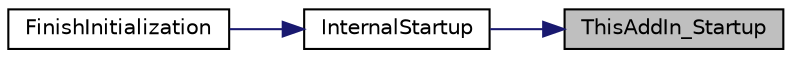 digraph "ThisAddIn_Startup"
{
 // LATEX_PDF_SIZE
  edge [fontname="Helvetica",fontsize="10",labelfontname="Helvetica",labelfontsize="10"];
  node [fontname="Helvetica",fontsize="10",shape=record];
  rankdir="RL";
  Node123 [label="ThisAddIn_Startup",height=0.2,width=0.4,color="black", fillcolor="grey75", style="filled", fontcolor="black",tooltip=" "];
  Node123 -> Node124 [dir="back",color="midnightblue",fontsize="10",style="solid",fontname="Helvetica"];
  Node124 [label="InternalStartup",height=0.2,width=0.4,color="black", fillcolor="white", style="filled",URL="$classviolet_1_1ThisAddIn.html#a26ae01369eb65c7f409a65bfbdb81c7e",tooltip="此為設計工具支援所需的方法 - 請勿使用程式碼編輯器 修改這個方法的內容。"];
  Node124 -> Node125 [dir="back",color="midnightblue",fontsize="10",style="solid",fontname="Helvetica"];
  Node125 [label="FinishInitialization",height=0.2,width=0.4,color="black", fillcolor="white", style="filled",URL="$classviolet_1_1ThisAddIn.html#a75fc1d63e402c9eea564f5246ae6b7a3",tooltip=" "];
}
